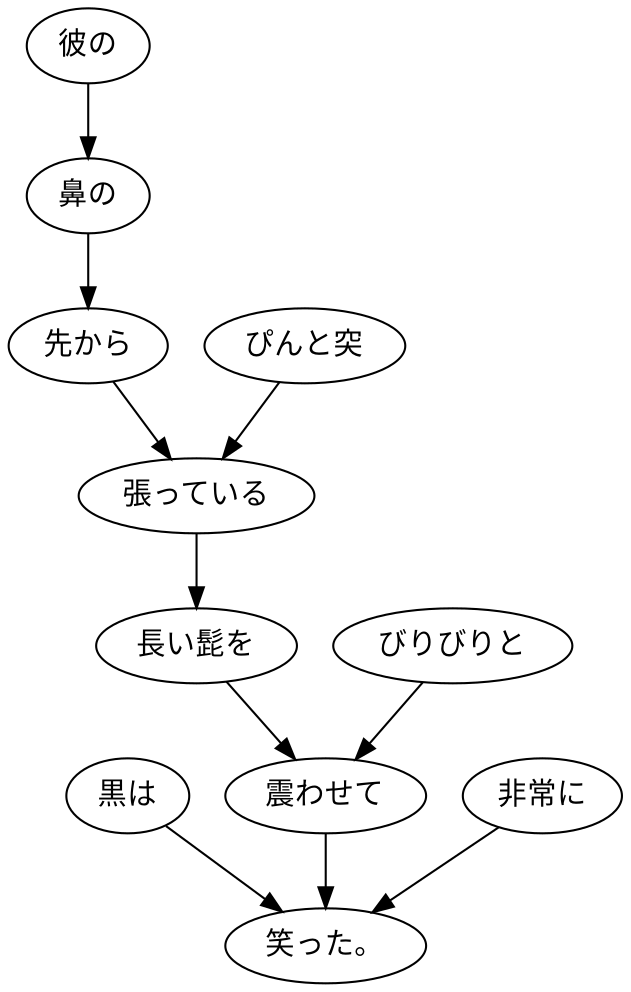 digraph graph237 {
	node0 [label="黒は"];
	node1 [label="彼の"];
	node2 [label="鼻の"];
	node3 [label="先から"];
	node4 [label="ぴんと突"];
	node5 [label="張っている"];
	node6 [label="長い髭を"];
	node7 [label="びりびりと"];
	node8 [label="震わせて"];
	node9 [label="非常に"];
	node10 [label="笑った。"];
	node0 -> node10;
	node1 -> node2;
	node2 -> node3;
	node3 -> node5;
	node4 -> node5;
	node5 -> node6;
	node6 -> node8;
	node7 -> node8;
	node8 -> node10;
	node9 -> node10;
}
